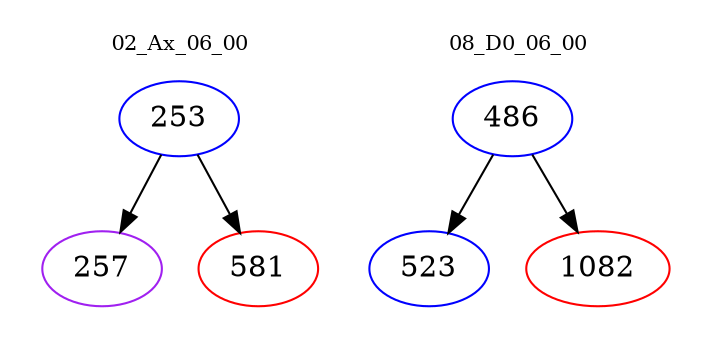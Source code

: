 digraph{
subgraph cluster_0 {
color = white
label = "02_Ax_06_00";
fontsize=10;
T0_253 [label="253", color="blue"]
T0_253 -> T0_257 [color="black"]
T0_257 [label="257", color="purple"]
T0_253 -> T0_581 [color="black"]
T0_581 [label="581", color="red"]
}
subgraph cluster_1 {
color = white
label = "08_D0_06_00";
fontsize=10;
T1_486 [label="486", color="blue"]
T1_486 -> T1_523 [color="black"]
T1_523 [label="523", color="blue"]
T1_486 -> T1_1082 [color="black"]
T1_1082 [label="1082", color="red"]
}
}
